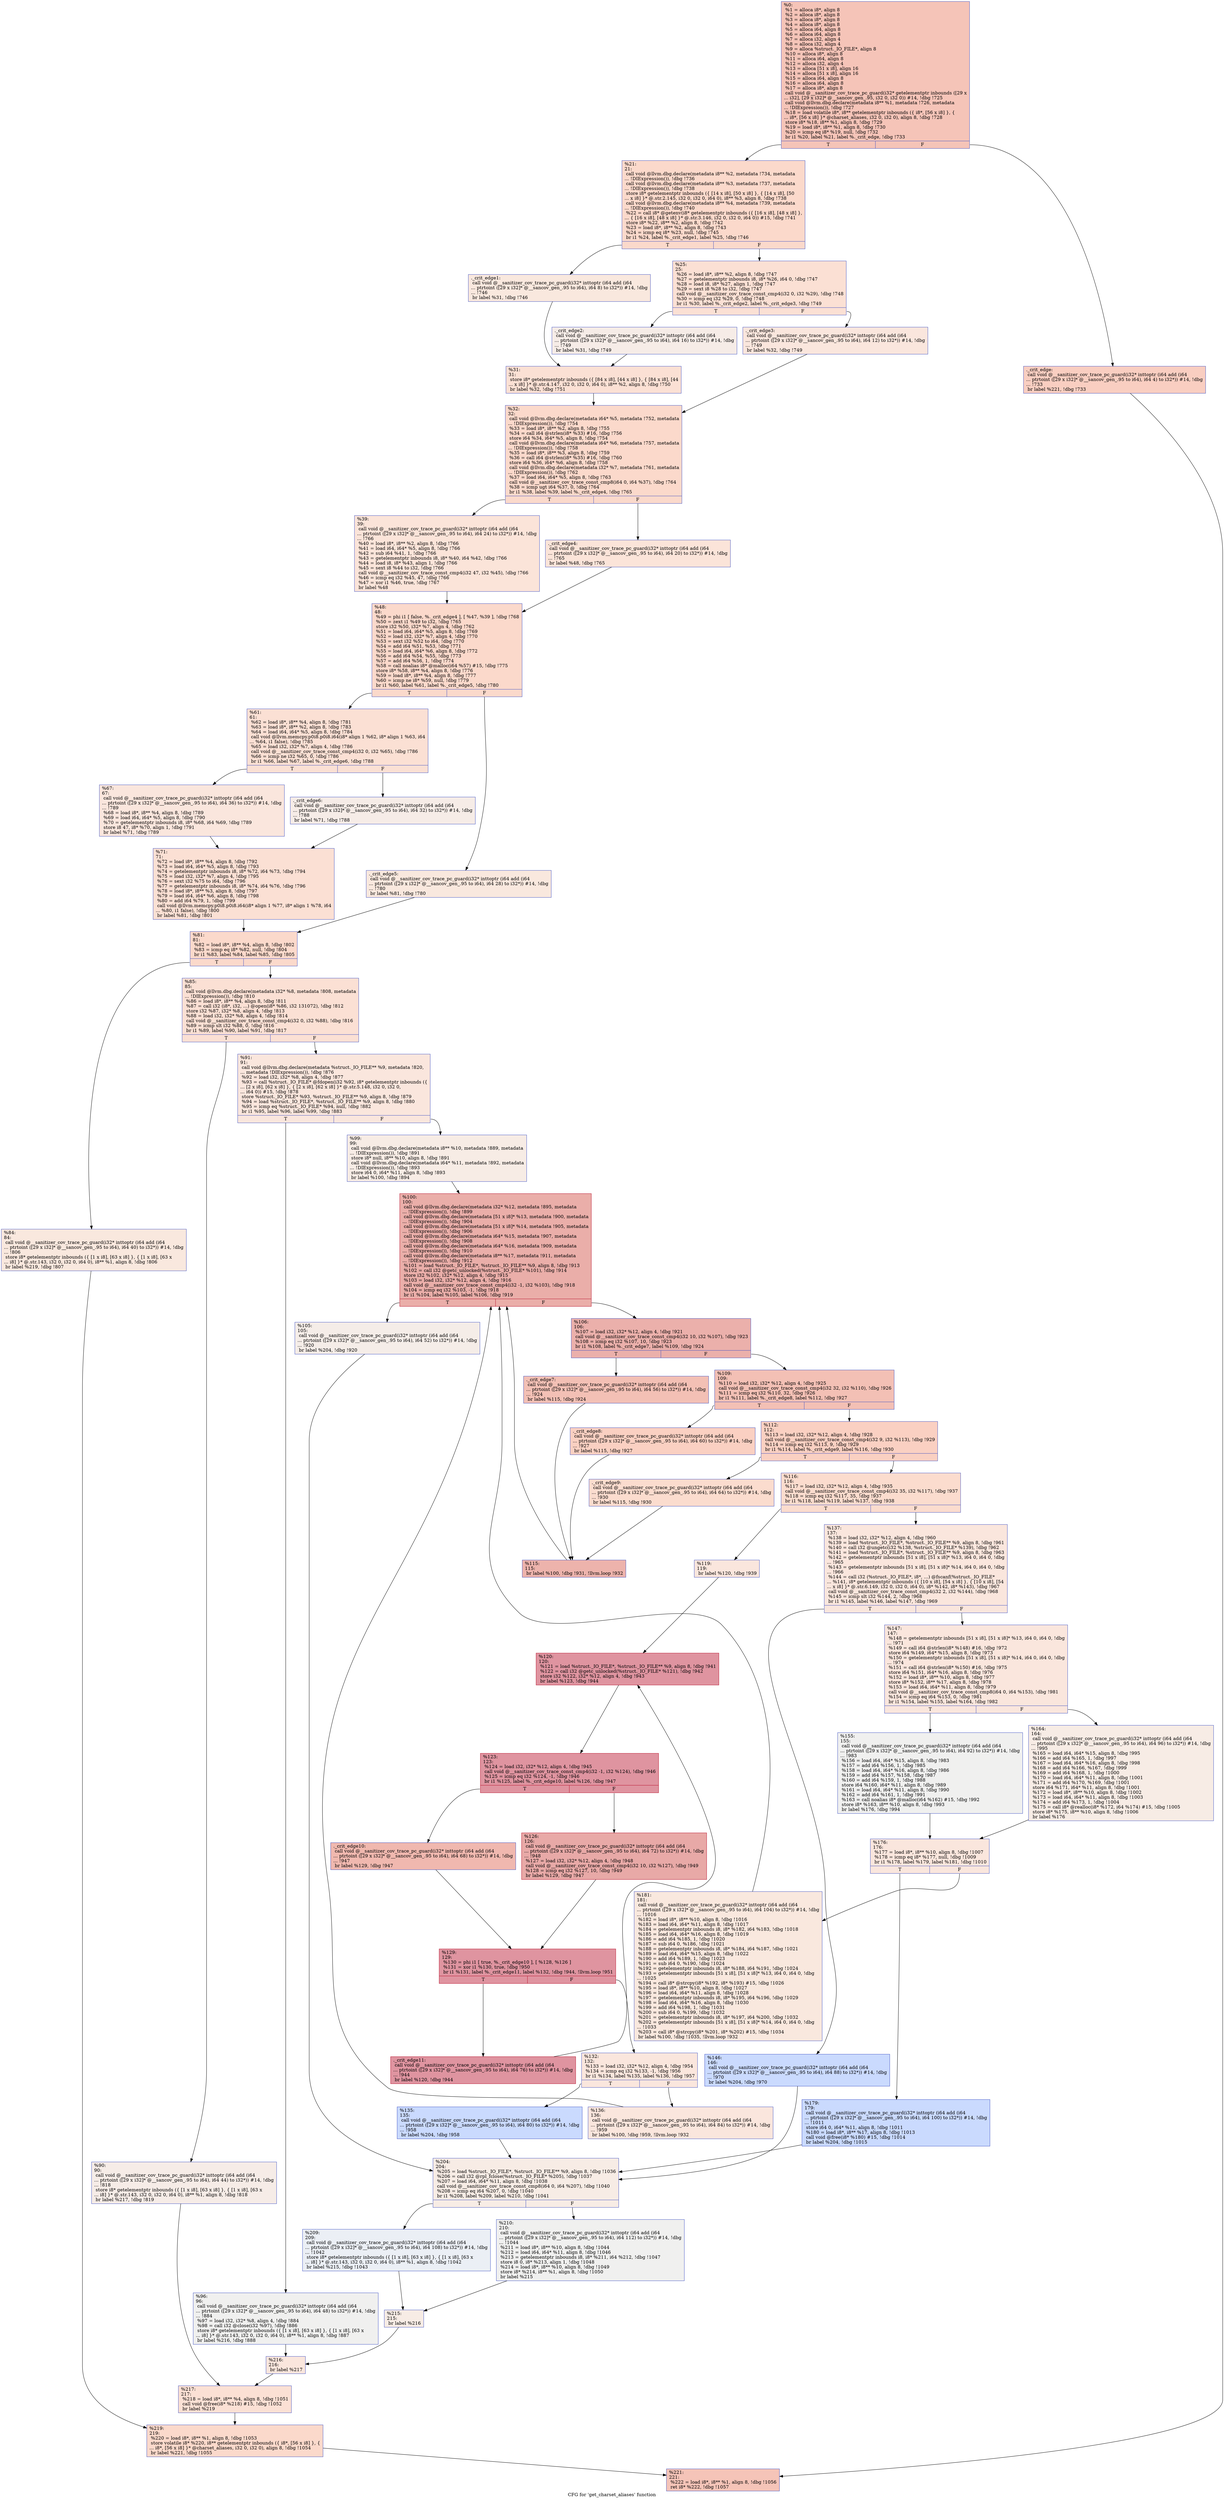 digraph "CFG for 'get_charset_aliases' function" {
	label="CFG for 'get_charset_aliases' function";

	Node0x555ee50c1b20 [shape=record,color="#3d50c3ff", style=filled, fillcolor="#e97a5f70",label="{%0:\l  %1 = alloca i8*, align 8\l  %2 = alloca i8*, align 8\l  %3 = alloca i8*, align 8\l  %4 = alloca i8*, align 8\l  %5 = alloca i64, align 8\l  %6 = alloca i64, align 8\l  %7 = alloca i32, align 4\l  %8 = alloca i32, align 4\l  %9 = alloca %struct._IO_FILE*, align 8\l  %10 = alloca i8*, align 8\l  %11 = alloca i64, align 8\l  %12 = alloca i32, align 4\l  %13 = alloca [51 x i8], align 16\l  %14 = alloca [51 x i8], align 16\l  %15 = alloca i64, align 8\l  %16 = alloca i64, align 8\l  %17 = alloca i8*, align 8\l  call void @__sanitizer_cov_trace_pc_guard(i32* getelementptr inbounds ([29 x\l... i32], [29 x i32]* @__sancov_gen_.95, i32 0, i32 0)) #14, !dbg !725\l  call void @llvm.dbg.declare(metadata i8** %1, metadata !726, metadata\l... !DIExpression()), !dbg !727\l  %18 = load volatile i8*, i8** getelementptr inbounds (\{ i8*, [56 x i8] \}, \{\l... i8*, [56 x i8] \}* @charset_aliases, i32 0, i32 0), align 8, !dbg !728\l  store i8* %18, i8** %1, align 8, !dbg !729\l  %19 = load i8*, i8** %1, align 8, !dbg !730\l  %20 = icmp eq i8* %19, null, !dbg !732\l  br i1 %20, label %21, label %._crit_edge, !dbg !733\l|{<s0>T|<s1>F}}"];
	Node0x555ee50c1b20:s0 -> Node0x555ee50c6610;
	Node0x555ee50c1b20:s1 -> Node0x555ee50c65c0;
	Node0x555ee50c65c0 [shape=record,color="#3d50c3ff", style=filled, fillcolor="#f2907270",label="{._crit_edge:                                      \l  call void @__sanitizer_cov_trace_pc_guard(i32* inttoptr (i64 add (i64\l... ptrtoint ([29 x i32]* @__sancov_gen_.95 to i64), i64 4) to i32*)) #14, !dbg\l... !733\l  br label %221, !dbg !733\l}"];
	Node0x555ee50c65c0 -> Node0x555ee50c77e0;
	Node0x555ee50c6610 [shape=record,color="#3d50c3ff", style=filled, fillcolor="#f7a88970",label="{%21:\l21:                                               \l  call void @llvm.dbg.declare(metadata i8** %2, metadata !734, metadata\l... !DIExpression()), !dbg !736\l  call void @llvm.dbg.declare(metadata i8** %3, metadata !737, metadata\l... !DIExpression()), !dbg !738\l  store i8* getelementptr inbounds (\{ [14 x i8], [50 x i8] \}, \{ [14 x i8], [50\l... x i8] \}* @.str.2.145, i32 0, i32 0, i64 0), i8** %3, align 8, !dbg !738\l  call void @llvm.dbg.declare(metadata i8** %4, metadata !739, metadata\l... !DIExpression()), !dbg !740\l  %22 = call i8* @getenv(i8* getelementptr inbounds (\{ [16 x i8], [48 x i8] \},\l... \{ [16 x i8], [48 x i8] \}* @.str.3.146, i32 0, i32 0, i64 0)) #15, !dbg !741\l  store i8* %22, i8** %2, align 8, !dbg !742\l  %23 = load i8*, i8** %2, align 8, !dbg !743\l  %24 = icmp eq i8* %23, null, !dbg !745\l  br i1 %24, label %._crit_edge1, label %25, !dbg !746\l|{<s0>T|<s1>F}}"];
	Node0x555ee50c6610:s0 -> Node0x555ee50c6660;
	Node0x555ee50c6610:s1 -> Node0x555ee50c66b0;
	Node0x555ee50c6660 [shape=record,color="#3d50c3ff", style=filled, fillcolor="#f2cab570",label="{._crit_edge1:                                     \l  call void @__sanitizer_cov_trace_pc_guard(i32* inttoptr (i64 add (i64\l... ptrtoint ([29 x i32]* @__sancov_gen_.95 to i64), i64 8) to i32*)) #14, !dbg\l... !746\l  br label %31, !dbg !746\l}"];
	Node0x555ee50c6660 -> Node0x555ee50c67a0;
	Node0x555ee50c66b0 [shape=record,color="#3d50c3ff", style=filled, fillcolor="#f7b99e70",label="{%25:\l25:                                               \l  %26 = load i8*, i8** %2, align 8, !dbg !747\l  %27 = getelementptr inbounds i8, i8* %26, i64 0, !dbg !747\l  %28 = load i8, i8* %27, align 1, !dbg !747\l  %29 = sext i8 %28 to i32, !dbg !747\l  call void @__sanitizer_cov_trace_const_cmp4(i32 0, i32 %29), !dbg !748\l  %30 = icmp eq i32 %29, 0, !dbg !748\l  br i1 %30, label %._crit_edge2, label %._crit_edge3, !dbg !749\l|{<s0>T|<s1>F}}"];
	Node0x555ee50c66b0:s0 -> Node0x555ee50c6750;
	Node0x555ee50c66b0:s1 -> Node0x555ee50c6700;
	Node0x555ee50c6700 [shape=record,color="#3d50c3ff", style=filled, fillcolor="#f3c7b170",label="{._crit_edge3:                                     \l  call void @__sanitizer_cov_trace_pc_guard(i32* inttoptr (i64 add (i64\l... ptrtoint ([29 x i32]* @__sancov_gen_.95 to i64), i64 12) to i32*)) #14, !dbg\l... !749\l  br label %32, !dbg !749\l}"];
	Node0x555ee50c6700 -> Node0x555ee50c67f0;
	Node0x555ee50c6750 [shape=record,color="#3d50c3ff", style=filled, fillcolor="#ead5c970",label="{._crit_edge2:                                     \l  call void @__sanitizer_cov_trace_pc_guard(i32* inttoptr (i64 add (i64\l... ptrtoint ([29 x i32]* @__sancov_gen_.95 to i64), i64 16) to i32*)) #14, !dbg\l... !749\l  br label %31, !dbg !749\l}"];
	Node0x555ee50c6750 -> Node0x555ee50c67a0;
	Node0x555ee50c67a0 [shape=record,color="#3d50c3ff", style=filled, fillcolor="#f7b99e70",label="{%31:\l31:                                               \l  store i8* getelementptr inbounds (\{ [84 x i8], [44 x i8] \}, \{ [84 x i8], [44\l... x i8] \}* @.str.4.147, i32 0, i32 0, i64 0), i8** %2, align 8, !dbg !750\l  br label %32, !dbg !751\l}"];
	Node0x555ee50c67a0 -> Node0x555ee50c67f0;
	Node0x555ee50c67f0 [shape=record,color="#3d50c3ff", style=filled, fillcolor="#f7a88970",label="{%32:\l32:                                               \l  call void @llvm.dbg.declare(metadata i64* %5, metadata !752, metadata\l... !DIExpression()), !dbg !754\l  %33 = load i8*, i8** %2, align 8, !dbg !755\l  %34 = call i64 @strlen(i8* %33) #16, !dbg !756\l  store i64 %34, i64* %5, align 8, !dbg !754\l  call void @llvm.dbg.declare(metadata i64* %6, metadata !757, metadata\l... !DIExpression()), !dbg !758\l  %35 = load i8*, i8** %3, align 8, !dbg !759\l  %36 = call i64 @strlen(i8* %35) #16, !dbg !760\l  store i64 %36, i64* %6, align 8, !dbg !758\l  call void @llvm.dbg.declare(metadata i32* %7, metadata !761, metadata\l... !DIExpression()), !dbg !762\l  %37 = load i64, i64* %5, align 8, !dbg !763\l  call void @__sanitizer_cov_trace_const_cmp8(i64 0, i64 %37), !dbg !764\l  %38 = icmp ugt i64 %37, 0, !dbg !764\l  br i1 %38, label %39, label %._crit_edge4, !dbg !765\l|{<s0>T|<s1>F}}"];
	Node0x555ee50c67f0:s0 -> Node0x555ee50c6890;
	Node0x555ee50c67f0:s1 -> Node0x555ee50c6840;
	Node0x555ee50c6840 [shape=record,color="#3d50c3ff", style=filled, fillcolor="#f5c1a970",label="{._crit_edge4:                                     \l  call void @__sanitizer_cov_trace_pc_guard(i32* inttoptr (i64 add (i64\l... ptrtoint ([29 x i32]* @__sancov_gen_.95 to i64), i64 20) to i32*)) #14, !dbg\l... !765\l  br label %48, !dbg !765\l}"];
	Node0x555ee50c6840 -> Node0x555ee50c68e0;
	Node0x555ee50c6890 [shape=record,color="#3d50c3ff", style=filled, fillcolor="#f5c1a970",label="{%39:\l39:                                               \l  call void @__sanitizer_cov_trace_pc_guard(i32* inttoptr (i64 add (i64\l... ptrtoint ([29 x i32]* @__sancov_gen_.95 to i64), i64 24) to i32*)) #14, !dbg\l... !766\l  %40 = load i8*, i8** %2, align 8, !dbg !766\l  %41 = load i64, i64* %5, align 8, !dbg !766\l  %42 = sub i64 %41, 1, !dbg !766\l  %43 = getelementptr inbounds i8, i8* %40, i64 %42, !dbg !766\l  %44 = load i8, i8* %43, align 1, !dbg !766\l  %45 = sext i8 %44 to i32, !dbg !766\l  call void @__sanitizer_cov_trace_const_cmp4(i32 47, i32 %45), !dbg !766\l  %46 = icmp eq i32 %45, 47, !dbg !766\l  %47 = xor i1 %46, true, !dbg !767\l  br label %48\l}"];
	Node0x555ee50c6890 -> Node0x555ee50c68e0;
	Node0x555ee50c68e0 [shape=record,color="#3d50c3ff", style=filled, fillcolor="#f7a88970",label="{%48:\l48:                                               \l  %49 = phi i1 [ false, %._crit_edge4 ], [ %47, %39 ], !dbg !768\l  %50 = zext i1 %49 to i32, !dbg !765\l  store i32 %50, i32* %7, align 4, !dbg !762\l  %51 = load i64, i64* %5, align 8, !dbg !769\l  %52 = load i32, i32* %7, align 4, !dbg !770\l  %53 = sext i32 %52 to i64, !dbg !770\l  %54 = add i64 %51, %53, !dbg !771\l  %55 = load i64, i64* %6, align 8, !dbg !772\l  %56 = add i64 %54, %55, !dbg !773\l  %57 = add i64 %56, 1, !dbg !774\l  %58 = call noalias i8* @malloc(i64 %57) #15, !dbg !775\l  store i8* %58, i8** %4, align 8, !dbg !776\l  %59 = load i8*, i8** %4, align 8, !dbg !777\l  %60 = icmp ne i8* %59, null, !dbg !779\l  br i1 %60, label %61, label %._crit_edge5, !dbg !780\l|{<s0>T|<s1>F}}"];
	Node0x555ee50c68e0:s0 -> Node0x555ee50c6980;
	Node0x555ee50c68e0:s1 -> Node0x555ee50c6930;
	Node0x555ee50c6930 [shape=record,color="#3d50c3ff", style=filled, fillcolor="#f2cab570",label="{._crit_edge5:                                     \l  call void @__sanitizer_cov_trace_pc_guard(i32* inttoptr (i64 add (i64\l... ptrtoint ([29 x i32]* @__sancov_gen_.95 to i64), i64 28) to i32*)) #14, !dbg\l... !780\l  br label %81, !dbg !780\l}"];
	Node0x555ee50c6930 -> Node0x555ee50c6ac0;
	Node0x555ee50c6980 [shape=record,color="#3d50c3ff", style=filled, fillcolor="#f7b99e70",label="{%61:\l61:                                               \l  %62 = load i8*, i8** %4, align 8, !dbg !781\l  %63 = load i8*, i8** %2, align 8, !dbg !783\l  %64 = load i64, i64* %5, align 8, !dbg !784\l  call void @llvm.memcpy.p0i8.p0i8.i64(i8* align 1 %62, i8* align 1 %63, i64\l... %64, i1 false), !dbg !785\l  %65 = load i32, i32* %7, align 4, !dbg !786\l  call void @__sanitizer_cov_trace_const_cmp4(i32 0, i32 %65), !dbg !786\l  %66 = icmp ne i32 %65, 0, !dbg !786\l  br i1 %66, label %67, label %._crit_edge6, !dbg !788\l|{<s0>T|<s1>F}}"];
	Node0x555ee50c6980:s0 -> Node0x555ee50c6a20;
	Node0x555ee50c6980:s1 -> Node0x555ee50c69d0;
	Node0x555ee50c69d0 [shape=record,color="#3d50c3ff", style=filled, fillcolor="#ead5c970",label="{._crit_edge6:                                     \l  call void @__sanitizer_cov_trace_pc_guard(i32* inttoptr (i64 add (i64\l... ptrtoint ([29 x i32]* @__sancov_gen_.95 to i64), i64 32) to i32*)) #14, !dbg\l... !788\l  br label %71, !dbg !788\l}"];
	Node0x555ee50c69d0 -> Node0x555ee50c6a70;
	Node0x555ee50c6a20 [shape=record,color="#3d50c3ff", style=filled, fillcolor="#f3c7b170",label="{%67:\l67:                                               \l  call void @__sanitizer_cov_trace_pc_guard(i32* inttoptr (i64 add (i64\l... ptrtoint ([29 x i32]* @__sancov_gen_.95 to i64), i64 36) to i32*)) #14, !dbg\l... !789\l  %68 = load i8*, i8** %4, align 8, !dbg !789\l  %69 = load i64, i64* %5, align 8, !dbg !790\l  %70 = getelementptr inbounds i8, i8* %68, i64 %69, !dbg !789\l  store i8 47, i8* %70, align 1, !dbg !791\l  br label %71, !dbg !789\l}"];
	Node0x555ee50c6a20 -> Node0x555ee50c6a70;
	Node0x555ee50c6a70 [shape=record,color="#3d50c3ff", style=filled, fillcolor="#f7b99e70",label="{%71:\l71:                                               \l  %72 = load i8*, i8** %4, align 8, !dbg !792\l  %73 = load i64, i64* %5, align 8, !dbg !793\l  %74 = getelementptr inbounds i8, i8* %72, i64 %73, !dbg !794\l  %75 = load i32, i32* %7, align 4, !dbg !795\l  %76 = sext i32 %75 to i64, !dbg !796\l  %77 = getelementptr inbounds i8, i8* %74, i64 %76, !dbg !796\l  %78 = load i8*, i8** %3, align 8, !dbg !797\l  %79 = load i64, i64* %6, align 8, !dbg !798\l  %80 = add i64 %79, 1, !dbg !799\l  call void @llvm.memcpy.p0i8.p0i8.i64(i8* align 1 %77, i8* align 1 %78, i64\l... %80, i1 false), !dbg !800\l  br label %81, !dbg !801\l}"];
	Node0x555ee50c6a70 -> Node0x555ee50c6ac0;
	Node0x555ee50c6ac0 [shape=record,color="#3d50c3ff", style=filled, fillcolor="#f7a88970",label="{%81:\l81:                                               \l  %82 = load i8*, i8** %4, align 8, !dbg !802\l  %83 = icmp eq i8* %82, null, !dbg !804\l  br i1 %83, label %84, label %85, !dbg !805\l|{<s0>T|<s1>F}}"];
	Node0x555ee50c6ac0:s0 -> Node0x555ee50c6b10;
	Node0x555ee50c6ac0:s1 -> Node0x555ee50c6b60;
	Node0x555ee50c6b10 [shape=record,color="#3d50c3ff", style=filled, fillcolor="#f2cab570",label="{%84:\l84:                                               \l  call void @__sanitizer_cov_trace_pc_guard(i32* inttoptr (i64 add (i64\l... ptrtoint ([29 x i32]* @__sancov_gen_.95 to i64), i64 40) to i32*)) #14, !dbg\l... !806\l  store i8* getelementptr inbounds (\{ [1 x i8], [63 x i8] \}, \{ [1 x i8], [63 x\l... i8] \}* @.str.143, i32 0, i32 0, i64 0), i8** %1, align 8, !dbg !806\l  br label %219, !dbg !807\l}"];
	Node0x555ee50c6b10 -> Node0x555ee50c7790;
	Node0x555ee50c6b60 [shape=record,color="#3d50c3ff", style=filled, fillcolor="#f7b99e70",label="{%85:\l85:                                               \l  call void @llvm.dbg.declare(metadata i32* %8, metadata !808, metadata\l... !DIExpression()), !dbg !810\l  %86 = load i8*, i8** %4, align 8, !dbg !811\l  %87 = call i32 (i8*, i32, ...) @open(i8* %86, i32 131072), !dbg !812\l  store i32 %87, i32* %8, align 4, !dbg !813\l  %88 = load i32, i32* %8, align 4, !dbg !814\l  call void @__sanitizer_cov_trace_const_cmp4(i32 0, i32 %88), !dbg !816\l  %89 = icmp slt i32 %88, 0, !dbg !816\l  br i1 %89, label %90, label %91, !dbg !817\l|{<s0>T|<s1>F}}"];
	Node0x555ee50c6b60:s0 -> Node0x555ee50c6bb0;
	Node0x555ee50c6b60:s1 -> Node0x555ee50c6c00;
	Node0x555ee50c6bb0 [shape=record,color="#3d50c3ff", style=filled, fillcolor="#ead5c970",label="{%90:\l90:                                               \l  call void @__sanitizer_cov_trace_pc_guard(i32* inttoptr (i64 add (i64\l... ptrtoint ([29 x i32]* @__sancov_gen_.95 to i64), i64 44) to i32*)) #14, !dbg\l... !818\l  store i8* getelementptr inbounds (\{ [1 x i8], [63 x i8] \}, \{ [1 x i8], [63 x\l... i8] \}* @.str.143, i32 0, i32 0, i64 0), i8** %1, align 8, !dbg !818\l  br label %217, !dbg !819\l}"];
	Node0x555ee50c6bb0 -> Node0x555ee50c7740;
	Node0x555ee50c6c00 [shape=record,color="#3d50c3ff", style=filled, fillcolor="#f3c7b170",label="{%91:\l91:                                               \l  call void @llvm.dbg.declare(metadata %struct._IO_FILE** %9, metadata !820,\l... metadata !DIExpression()), !dbg !876\l  %92 = load i32, i32* %8, align 4, !dbg !877\l  %93 = call %struct._IO_FILE* @fdopen(i32 %92, i8* getelementptr inbounds (\{\l... [2 x i8], [62 x i8] \}, \{ [2 x i8], [62 x i8] \}* @.str.5.148, i32 0, i32 0,\l... i64 0)) #15, !dbg !878\l  store %struct._IO_FILE* %93, %struct._IO_FILE** %9, align 8, !dbg !879\l  %94 = load %struct._IO_FILE*, %struct._IO_FILE** %9, align 8, !dbg !880\l  %95 = icmp eq %struct._IO_FILE* %94, null, !dbg !882\l  br i1 %95, label %96, label %99, !dbg !883\l|{<s0>T|<s1>F}}"];
	Node0x555ee50c6c00:s0 -> Node0x555ee50c6c50;
	Node0x555ee50c6c00:s1 -> Node0x555ee50c6ca0;
	Node0x555ee50c6c50 [shape=record,color="#3d50c3ff", style=filled, fillcolor="#dedcdb70",label="{%96:\l96:                                               \l  call void @__sanitizer_cov_trace_pc_guard(i32* inttoptr (i64 add (i64\l... ptrtoint ([29 x i32]* @__sancov_gen_.95 to i64), i64 48) to i32*)) #14, !dbg\l... !884\l  %97 = load i32, i32* %8, align 4, !dbg !884\l  %98 = call i32 @close(i32 %97), !dbg !886\l  store i8* getelementptr inbounds (\{ [1 x i8], [63 x i8] \}, \{ [1 x i8], [63 x\l... i8] \}* @.str.143, i32 0, i32 0, i64 0), i8** %1, align 8, !dbg !887\l  br label %216, !dbg !888\l}"];
	Node0x555ee50c6c50 -> Node0x555ee50c76f0;
	Node0x555ee50c6ca0 [shape=record,color="#3d50c3ff", style=filled, fillcolor="#ecd3c570",label="{%99:\l99:                                               \l  call void @llvm.dbg.declare(metadata i8** %10, metadata !889, metadata\l... !DIExpression()), !dbg !891\l  store i8* null, i8** %10, align 8, !dbg !891\l  call void @llvm.dbg.declare(metadata i64* %11, metadata !892, metadata\l... !DIExpression()), !dbg !893\l  store i64 0, i64* %11, align 8, !dbg !893\l  br label %100, !dbg !894\l}"];
	Node0x555ee50c6ca0 -> Node0x555ee50c6cf0;
	Node0x555ee50c6cf0 [shape=record,color="#b70d28ff", style=filled, fillcolor="#d0473d70",label="{%100:\l100:                                              \l  call void @llvm.dbg.declare(metadata i32* %12, metadata !895, metadata\l... !DIExpression()), !dbg !899\l  call void @llvm.dbg.declare(metadata [51 x i8]* %13, metadata !900, metadata\l... !DIExpression()), !dbg !904\l  call void @llvm.dbg.declare(metadata [51 x i8]* %14, metadata !905, metadata\l... !DIExpression()), !dbg !906\l  call void @llvm.dbg.declare(metadata i64* %15, metadata !907, metadata\l... !DIExpression()), !dbg !908\l  call void @llvm.dbg.declare(metadata i64* %16, metadata !909, metadata\l... !DIExpression()), !dbg !910\l  call void @llvm.dbg.declare(metadata i8** %17, metadata !911, metadata\l... !DIExpression()), !dbg !912\l  %101 = load %struct._IO_FILE*, %struct._IO_FILE** %9, align 8, !dbg !913\l  %102 = call i32 @getc_unlocked(%struct._IO_FILE* %101), !dbg !914\l  store i32 %102, i32* %12, align 4, !dbg !915\l  %103 = load i32, i32* %12, align 4, !dbg !916\l  call void @__sanitizer_cov_trace_const_cmp4(i32 -1, i32 %103), !dbg !918\l  %104 = icmp eq i32 %103, -1, !dbg !918\l  br i1 %104, label %105, label %106, !dbg !919\l|{<s0>T|<s1>F}}"];
	Node0x555ee50c6cf0:s0 -> Node0x555ee50c6d40;
	Node0x555ee50c6cf0:s1 -> Node0x555ee50c6d90;
	Node0x555ee50c6d40 [shape=record,color="#3d50c3ff", style=filled, fillcolor="#e8d6cc70",label="{%105:\l105:                                              \l  call void @__sanitizer_cov_trace_pc_guard(i32* inttoptr (i64 add (i64\l... ptrtoint ([29 x i32]* @__sancov_gen_.95 to i64), i64 52) to i32*)) #14, !dbg\l... !920\l  br label %204, !dbg !920\l}"];
	Node0x555ee50c6d40 -> Node0x555ee50c75b0;
	Node0x555ee50c6d90 [shape=record,color="#3d50c3ff", style=filled, fillcolor="#d24b4070",label="{%106:\l106:                                              \l  %107 = load i32, i32* %12, align 4, !dbg !921\l  call void @__sanitizer_cov_trace_const_cmp4(i32 10, i32 %107), !dbg !923\l  %108 = icmp eq i32 %107, 10, !dbg !923\l  br i1 %108, label %._crit_edge7, label %109, !dbg !924\l|{<s0>T|<s1>F}}"];
	Node0x555ee50c6d90:s0 -> Node0x555ee50c6de0;
	Node0x555ee50c6d90:s1 -> Node0x555ee50c6e30;
	Node0x555ee50c6de0 [shape=record,color="#3d50c3ff", style=filled, fillcolor="#e5705870",label="{._crit_edge7:                                     \l  call void @__sanitizer_cov_trace_pc_guard(i32* inttoptr (i64 add (i64\l... ptrtoint ([29 x i32]* @__sancov_gen_.95 to i64), i64 56) to i32*)) #14, !dbg\l... !924\l  br label %115, !dbg !924\l}"];
	Node0x555ee50c6de0 -> Node0x555ee50c6f70;
	Node0x555ee50c6e30 [shape=record,color="#3d50c3ff", style=filled, fillcolor="#e5705870",label="{%109:\l109:                                              \l  %110 = load i32, i32* %12, align 4, !dbg !925\l  call void @__sanitizer_cov_trace_const_cmp4(i32 32, i32 %110), !dbg !926\l  %111 = icmp eq i32 %110, 32, !dbg !926\l  br i1 %111, label %._crit_edge8, label %112, !dbg !927\l|{<s0>T|<s1>F}}"];
	Node0x555ee50c6e30:s0 -> Node0x555ee50c6e80;
	Node0x555ee50c6e30:s1 -> Node0x555ee50c6ed0;
	Node0x555ee50c6e80 [shape=record,color="#3d50c3ff", style=filled, fillcolor="#f3947570",label="{._crit_edge8:                                     \l  call void @__sanitizer_cov_trace_pc_guard(i32* inttoptr (i64 add (i64\l... ptrtoint ([29 x i32]* @__sancov_gen_.95 to i64), i64 60) to i32*)) #14, !dbg\l... !927\l  br label %115, !dbg !927\l}"];
	Node0x555ee50c6e80 -> Node0x555ee50c6f70;
	Node0x555ee50c6ed0 [shape=record,color="#3d50c3ff", style=filled, fillcolor="#f3947570",label="{%112:\l112:                                              \l  %113 = load i32, i32* %12, align 4, !dbg !928\l  call void @__sanitizer_cov_trace_const_cmp4(i32 9, i32 %113), !dbg !929\l  %114 = icmp eq i32 %113, 9, !dbg !929\l  br i1 %114, label %._crit_edge9, label %116, !dbg !930\l|{<s0>T|<s1>F}}"];
	Node0x555ee50c6ed0:s0 -> Node0x555ee50c6f20;
	Node0x555ee50c6ed0:s1 -> Node0x555ee50c6fc0;
	Node0x555ee50c6f20 [shape=record,color="#3d50c3ff", style=filled, fillcolor="#f7af9170",label="{._crit_edge9:                                     \l  call void @__sanitizer_cov_trace_pc_guard(i32* inttoptr (i64 add (i64\l... ptrtoint ([29 x i32]* @__sancov_gen_.95 to i64), i64 64) to i32*)) #14, !dbg\l... !930\l  br label %115, !dbg !930\l}"];
	Node0x555ee50c6f20 -> Node0x555ee50c6f70;
	Node0x555ee50c6f70 [shape=record,color="#3d50c3ff", style=filled, fillcolor="#d6524470",label="{%115:\l115:                                              \l  br label %100, !dbg !931, !llvm.loop !932\l}"];
	Node0x555ee50c6f70 -> Node0x555ee50c6cf0;
	Node0x555ee50c6fc0 [shape=record,color="#3d50c3ff", style=filled, fillcolor="#f7af9170",label="{%116:\l116:                                              \l  %117 = load i32, i32* %12, align 4, !dbg !935\l  call void @__sanitizer_cov_trace_const_cmp4(i32 35, i32 %117), !dbg !937\l  %118 = icmp eq i32 %117, 35, !dbg !937\l  br i1 %118, label %119, label %137, !dbg !938\l|{<s0>T|<s1>F}}"];
	Node0x555ee50c6fc0:s0 -> Node0x555ee50c7010;
	Node0x555ee50c6fc0:s1 -> Node0x555ee50c7330;
	Node0x555ee50c7010 [shape=record,color="#3d50c3ff", style=filled, fillcolor="#f3c7b170",label="{%119:\l119:                                              \l  br label %120, !dbg !939\l}"];
	Node0x555ee50c7010 -> Node0x555ee50c7060;
	Node0x555ee50c7060 [shape=record,color="#b70d28ff", style=filled, fillcolor="#b70d2870",label="{%120:\l120:                                              \l  %121 = load %struct._IO_FILE*, %struct._IO_FILE** %9, align 8, !dbg !941\l  %122 = call i32 @getc_unlocked(%struct._IO_FILE* %121), !dbg !942\l  store i32 %122, i32* %12, align 4, !dbg !943\l  br label %123, !dbg !944\l}"];
	Node0x555ee50c7060 -> Node0x555ee50c70b0;
	Node0x555ee50c70b0 [shape=record,color="#b70d28ff", style=filled, fillcolor="#b70d2870",label="{%123:\l123:                                              \l  %124 = load i32, i32* %12, align 4, !dbg !945\l  call void @__sanitizer_cov_trace_const_cmp4(i32 -1, i32 %124), !dbg !946\l  %125 = icmp eq i32 %124, -1, !dbg !946\l  br i1 %125, label %._crit_edge10, label %126, !dbg !947\l|{<s0>T|<s1>F}}"];
	Node0x555ee50c70b0:s0 -> Node0x555ee50c7100;
	Node0x555ee50c70b0:s1 -> Node0x555ee50c7150;
	Node0x555ee50c7100 [shape=record,color="#3d50c3ff", style=filled, fillcolor="#dc5d4a70",label="{._crit_edge10:                                    \l  call void @__sanitizer_cov_trace_pc_guard(i32* inttoptr (i64 add (i64\l... ptrtoint ([29 x i32]* @__sancov_gen_.95 to i64), i64 68) to i32*)) #14, !dbg\l... !947\l  br label %129, !dbg !947\l}"];
	Node0x555ee50c7100 -> Node0x555ee50c71a0;
	Node0x555ee50c7150 [shape=record,color="#b70d28ff", style=filled, fillcolor="#ca3b3770",label="{%126:\l126:                                              \l  call void @__sanitizer_cov_trace_pc_guard(i32* inttoptr (i64 add (i64\l... ptrtoint ([29 x i32]* @__sancov_gen_.95 to i64), i64 72) to i32*)) #14, !dbg\l... !948\l  %127 = load i32, i32* %12, align 4, !dbg !948\l  call void @__sanitizer_cov_trace_const_cmp4(i32 10, i32 %127), !dbg !949\l  %128 = icmp eq i32 %127, 10, !dbg !949\l  br label %129, !dbg !947\l}"];
	Node0x555ee50c7150 -> Node0x555ee50c71a0;
	Node0x555ee50c71a0 [shape=record,color="#b70d28ff", style=filled, fillcolor="#b70d2870",label="{%129:\l129:                                              \l  %130 = phi i1 [ true, %._crit_edge10 ], [ %128, %126 ]\l  %131 = xor i1 %130, true, !dbg !950\l  br i1 %131, label %._crit_edge11, label %132, !dbg !944, !llvm.loop !951\l|{<s0>T|<s1>F}}"];
	Node0x555ee50c71a0:s0 -> Node0x555ee50c71f0;
	Node0x555ee50c71a0:s1 -> Node0x555ee50c7240;
	Node0x555ee50c71f0 [shape=record,color="#b70d28ff", style=filled, fillcolor="#b70d2870",label="{._crit_edge11:                                    \l  call void @__sanitizer_cov_trace_pc_guard(i32* inttoptr (i64 add (i64\l... ptrtoint ([29 x i32]* @__sancov_gen_.95 to i64), i64 76) to i32*)) #14, !dbg\l... !944\l  br label %120, !dbg !944\l}"];
	Node0x555ee50c71f0 -> Node0x555ee50c7060;
	Node0x555ee50c7240 [shape=record,color="#3d50c3ff", style=filled, fillcolor="#f3c7b170",label="{%132:\l132:                                              \l  %133 = load i32, i32* %12, align 4, !dbg !954\l  %134 = icmp eq i32 %133, -1, !dbg !956\l  br i1 %134, label %135, label %136, !dbg !957\l|{<s0>T|<s1>F}}"];
	Node0x555ee50c7240:s0 -> Node0x555ee50c7290;
	Node0x555ee50c7240:s1 -> Node0x555ee50c72e0;
	Node0x555ee50c7290 [shape=record,color="#3d50c3ff", style=filled, fillcolor="#88abfd70",label="{%135:\l135:                                              \l  call void @__sanitizer_cov_trace_pc_guard(i32* inttoptr (i64 add (i64\l... ptrtoint ([29 x i32]* @__sancov_gen_.95 to i64), i64 80) to i32*)) #14, !dbg\l... !958\l  br label %204, !dbg !958\l}"];
	Node0x555ee50c7290 -> Node0x555ee50c75b0;
	Node0x555ee50c72e0 [shape=record,color="#3d50c3ff", style=filled, fillcolor="#f3c7b170",label="{%136:\l136:                                              \l  call void @__sanitizer_cov_trace_pc_guard(i32* inttoptr (i64 add (i64\l... ptrtoint ([29 x i32]* @__sancov_gen_.95 to i64), i64 84) to i32*)) #14, !dbg\l... !959\l  br label %100, !dbg !959, !llvm.loop !932\l}"];
	Node0x555ee50c72e0 -> Node0x555ee50c6cf0;
	Node0x555ee50c7330 [shape=record,color="#3d50c3ff", style=filled, fillcolor="#f3c7b170",label="{%137:\l137:                                              \l  %138 = load i32, i32* %12, align 4, !dbg !960\l  %139 = load %struct._IO_FILE*, %struct._IO_FILE** %9, align 8, !dbg !961\l  %140 = call i32 @ungetc(i32 %138, %struct._IO_FILE* %139), !dbg !962\l  %141 = load %struct._IO_FILE*, %struct._IO_FILE** %9, align 8, !dbg !963\l  %142 = getelementptr inbounds [51 x i8], [51 x i8]* %13, i64 0, i64 0, !dbg\l... !965\l  %143 = getelementptr inbounds [51 x i8], [51 x i8]* %14, i64 0, i64 0, !dbg\l... !966\l  %144 = call i32 (%struct._IO_FILE*, i8*, ...) @fscanf(%struct._IO_FILE*\l... %141, i8* getelementptr inbounds (\{ [10 x i8], [54 x i8] \}, \{ [10 x i8], [54\l... x i8] \}* @.str.6.149, i32 0, i32 0, i64 0), i8* %142, i8* %143), !dbg !967\l  call void @__sanitizer_cov_trace_const_cmp4(i32 2, i32 %144), !dbg !968\l  %145 = icmp slt i32 %144, 2, !dbg !968\l  br i1 %145, label %146, label %147, !dbg !969\l|{<s0>T|<s1>F}}"];
	Node0x555ee50c7330:s0 -> Node0x555ee50c7380;
	Node0x555ee50c7330:s1 -> Node0x555ee50c73d0;
	Node0x555ee50c7380 [shape=record,color="#3d50c3ff", style=filled, fillcolor="#88abfd70",label="{%146:\l146:                                              \l  call void @__sanitizer_cov_trace_pc_guard(i32* inttoptr (i64 add (i64\l... ptrtoint ([29 x i32]* @__sancov_gen_.95 to i64), i64 88) to i32*)) #14, !dbg\l... !970\l  br label %204, !dbg !970\l}"];
	Node0x555ee50c7380 -> Node0x555ee50c75b0;
	Node0x555ee50c73d0 [shape=record,color="#3d50c3ff", style=filled, fillcolor="#f3c7b170",label="{%147:\l147:                                              \l  %148 = getelementptr inbounds [51 x i8], [51 x i8]* %13, i64 0, i64 0, !dbg\l... !971\l  %149 = call i64 @strlen(i8* %148) #16, !dbg !972\l  store i64 %149, i64* %15, align 8, !dbg !973\l  %150 = getelementptr inbounds [51 x i8], [51 x i8]* %14, i64 0, i64 0, !dbg\l... !974\l  %151 = call i64 @strlen(i8* %150) #16, !dbg !975\l  store i64 %151, i64* %16, align 8, !dbg !976\l  %152 = load i8*, i8** %10, align 8, !dbg !977\l  store i8* %152, i8** %17, align 8, !dbg !978\l  %153 = load i64, i64* %11, align 8, !dbg !979\l  call void @__sanitizer_cov_trace_const_cmp8(i64 0, i64 %153), !dbg !981\l  %154 = icmp eq i64 %153, 0, !dbg !981\l  br i1 %154, label %155, label %164, !dbg !982\l|{<s0>T|<s1>F}}"];
	Node0x555ee50c73d0:s0 -> Node0x555ee50c7420;
	Node0x555ee50c73d0:s1 -> Node0x555ee50c7470;
	Node0x555ee50c7420 [shape=record,color="#3d50c3ff", style=filled, fillcolor="#dedcdb70",label="{%155:\l155:                                              \l  call void @__sanitizer_cov_trace_pc_guard(i32* inttoptr (i64 add (i64\l... ptrtoint ([29 x i32]* @__sancov_gen_.95 to i64), i64 92) to i32*)) #14, !dbg\l... !983\l  %156 = load i64, i64* %15, align 8, !dbg !983\l  %157 = add i64 %156, 1, !dbg !985\l  %158 = load i64, i64* %16, align 8, !dbg !986\l  %159 = add i64 %157, %158, !dbg !987\l  %160 = add i64 %159, 1, !dbg !988\l  store i64 %160, i64* %11, align 8, !dbg !989\l  %161 = load i64, i64* %11, align 8, !dbg !990\l  %162 = add i64 %161, 1, !dbg !991\l  %163 = call noalias i8* @malloc(i64 %162) #15, !dbg !992\l  store i8* %163, i8** %10, align 8, !dbg !993\l  br label %176, !dbg !994\l}"];
	Node0x555ee50c7420 -> Node0x555ee50c74c0;
	Node0x555ee50c7470 [shape=record,color="#3d50c3ff", style=filled, fillcolor="#ecd3c570",label="{%164:\l164:                                              \l  call void @__sanitizer_cov_trace_pc_guard(i32* inttoptr (i64 add (i64\l... ptrtoint ([29 x i32]* @__sancov_gen_.95 to i64), i64 96) to i32*)) #14, !dbg\l... !995\l  %165 = load i64, i64* %15, align 8, !dbg !995\l  %166 = add i64 %165, 1, !dbg !997\l  %167 = load i64, i64* %16, align 8, !dbg !998\l  %168 = add i64 %166, %167, !dbg !999\l  %169 = add i64 %168, 1, !dbg !1000\l  %170 = load i64, i64* %11, align 8, !dbg !1001\l  %171 = add i64 %170, %169, !dbg !1001\l  store i64 %171, i64* %11, align 8, !dbg !1001\l  %172 = load i8*, i8** %10, align 8, !dbg !1002\l  %173 = load i64, i64* %11, align 8, !dbg !1003\l  %174 = add i64 %173, 1, !dbg !1004\l  %175 = call i8* @realloc(i8* %172, i64 %174) #15, !dbg !1005\l  store i8* %175, i8** %10, align 8, !dbg !1006\l  br label %176\l}"];
	Node0x555ee50c7470 -> Node0x555ee50c74c0;
	Node0x555ee50c74c0 [shape=record,color="#3d50c3ff", style=filled, fillcolor="#f3c7b170",label="{%176:\l176:                                              \l  %177 = load i8*, i8** %10, align 8, !dbg !1007\l  %178 = icmp eq i8* %177, null, !dbg !1009\l  br i1 %178, label %179, label %181, !dbg !1010\l|{<s0>T|<s1>F}}"];
	Node0x555ee50c74c0:s0 -> Node0x555ee50c7510;
	Node0x555ee50c74c0:s1 -> Node0x555ee50c7560;
	Node0x555ee50c7510 [shape=record,color="#3d50c3ff", style=filled, fillcolor="#88abfd70",label="{%179:\l179:                                              \l  call void @__sanitizer_cov_trace_pc_guard(i32* inttoptr (i64 add (i64\l... ptrtoint ([29 x i32]* @__sancov_gen_.95 to i64), i64 100) to i32*)) #14, !dbg\l... !1011\l  store i64 0, i64* %11, align 8, !dbg !1011\l  %180 = load i8*, i8** %17, align 8, !dbg !1013\l  call void @free(i8* %180) #15, !dbg !1014\l  br label %204, !dbg !1015\l}"];
	Node0x555ee50c7510 -> Node0x555ee50c75b0;
	Node0x555ee50c7560 [shape=record,color="#3d50c3ff", style=filled, fillcolor="#f2cab570",label="{%181:\l181:                                              \l  call void @__sanitizer_cov_trace_pc_guard(i32* inttoptr (i64 add (i64\l... ptrtoint ([29 x i32]* @__sancov_gen_.95 to i64), i64 104) to i32*)) #14, !dbg\l... !1016\l  %182 = load i8*, i8** %10, align 8, !dbg !1016\l  %183 = load i64, i64* %11, align 8, !dbg !1017\l  %184 = getelementptr inbounds i8, i8* %182, i64 %183, !dbg !1018\l  %185 = load i64, i64* %16, align 8, !dbg !1019\l  %186 = add i64 %185, 1, !dbg !1020\l  %187 = sub i64 0, %186, !dbg !1021\l  %188 = getelementptr inbounds i8, i8* %184, i64 %187, !dbg !1021\l  %189 = load i64, i64* %15, align 8, !dbg !1022\l  %190 = add i64 %189, 1, !dbg !1023\l  %191 = sub i64 0, %190, !dbg !1024\l  %192 = getelementptr inbounds i8, i8* %188, i64 %191, !dbg !1024\l  %193 = getelementptr inbounds [51 x i8], [51 x i8]* %13, i64 0, i64 0, !dbg\l... !1025\l  %194 = call i8* @strcpy(i8* %192, i8* %193) #15, !dbg !1026\l  %195 = load i8*, i8** %10, align 8, !dbg !1027\l  %196 = load i64, i64* %11, align 8, !dbg !1028\l  %197 = getelementptr inbounds i8, i8* %195, i64 %196, !dbg !1029\l  %198 = load i64, i64* %16, align 8, !dbg !1030\l  %199 = add i64 %198, 1, !dbg !1031\l  %200 = sub i64 0, %199, !dbg !1032\l  %201 = getelementptr inbounds i8, i8* %197, i64 %200, !dbg !1032\l  %202 = getelementptr inbounds [51 x i8], [51 x i8]* %14, i64 0, i64 0, !dbg\l... !1033\l  %203 = call i8* @strcpy(i8* %201, i8* %202) #15, !dbg !1034\l  br label %100, !dbg !1035, !llvm.loop !932\l}"];
	Node0x555ee50c7560 -> Node0x555ee50c6cf0;
	Node0x555ee50c75b0 [shape=record,color="#3d50c3ff", style=filled, fillcolor="#ecd3c570",label="{%204:\l204:                                              \l  %205 = load %struct._IO_FILE*, %struct._IO_FILE** %9, align 8, !dbg !1036\l  %206 = call i32 @rpl_fclose(%struct._IO_FILE* %205), !dbg !1037\l  %207 = load i64, i64* %11, align 8, !dbg !1038\l  call void @__sanitizer_cov_trace_const_cmp8(i64 0, i64 %207), !dbg !1040\l  %208 = icmp eq i64 %207, 0, !dbg !1040\l  br i1 %208, label %209, label %210, !dbg !1041\l|{<s0>T|<s1>F}}"];
	Node0x555ee50c75b0:s0 -> Node0x555ee50c7600;
	Node0x555ee50c75b0:s1 -> Node0x555ee50c7650;
	Node0x555ee50c7600 [shape=record,color="#3d50c3ff", style=filled, fillcolor="#d1dae970",label="{%209:\l209:                                              \l  call void @__sanitizer_cov_trace_pc_guard(i32* inttoptr (i64 add (i64\l... ptrtoint ([29 x i32]* @__sancov_gen_.95 to i64), i64 108) to i32*)) #14, !dbg\l... !1042\l  store i8* getelementptr inbounds (\{ [1 x i8], [63 x i8] \}, \{ [1 x i8], [63 x\l... i8] \}* @.str.143, i32 0, i32 0, i64 0), i8** %1, align 8, !dbg !1042\l  br label %215, !dbg !1043\l}"];
	Node0x555ee50c7600 -> Node0x555ee50c76a0;
	Node0x555ee50c7650 [shape=record,color="#3d50c3ff", style=filled, fillcolor="#dedcdb70",label="{%210:\l210:                                              \l  call void @__sanitizer_cov_trace_pc_guard(i32* inttoptr (i64 add (i64\l... ptrtoint ([29 x i32]* @__sancov_gen_.95 to i64), i64 112) to i32*)) #14, !dbg\l... !1044\l  %211 = load i8*, i8** %10, align 8, !dbg !1044\l  %212 = load i64, i64* %11, align 8, !dbg !1046\l  %213 = getelementptr inbounds i8, i8* %211, i64 %212, !dbg !1047\l  store i8 0, i8* %213, align 1, !dbg !1048\l  %214 = load i8*, i8** %10, align 8, !dbg !1049\l  store i8* %214, i8** %1, align 8, !dbg !1050\l  br label %215\l}"];
	Node0x555ee50c7650 -> Node0x555ee50c76a0;
	Node0x555ee50c76a0 [shape=record,color="#3d50c3ff", style=filled, fillcolor="#ecd3c570",label="{%215:\l215:                                              \l  br label %216\l}"];
	Node0x555ee50c76a0 -> Node0x555ee50c76f0;
	Node0x555ee50c76f0 [shape=record,color="#3d50c3ff", style=filled, fillcolor="#f3c7b170",label="{%216:\l216:                                              \l  br label %217\l}"];
	Node0x555ee50c76f0 -> Node0x555ee50c7740;
	Node0x555ee50c7740 [shape=record,color="#3d50c3ff", style=filled, fillcolor="#f7b99e70",label="{%217:\l217:                                              \l  %218 = load i8*, i8** %4, align 8, !dbg !1051\l  call void @free(i8* %218) #15, !dbg !1052\l  br label %219\l}"];
	Node0x555ee50c7740 -> Node0x555ee50c7790;
	Node0x555ee50c7790 [shape=record,color="#3d50c3ff", style=filled, fillcolor="#f7a88970",label="{%219:\l219:                                              \l  %220 = load i8*, i8** %1, align 8, !dbg !1053\l  store volatile i8* %220, i8** getelementptr inbounds (\{ i8*, [56 x i8] \}, \{\l... i8*, [56 x i8] \}* @charset_aliases, i32 0, i32 0), align 8, !dbg !1054\l  br label %221, !dbg !1055\l}"];
	Node0x555ee50c7790 -> Node0x555ee50c77e0;
	Node0x555ee50c77e0 [shape=record,color="#3d50c3ff", style=filled, fillcolor="#e97a5f70",label="{%221:\l221:                                              \l  %222 = load i8*, i8** %1, align 8, !dbg !1056\l  ret i8* %222, !dbg !1057\l}"];
}
